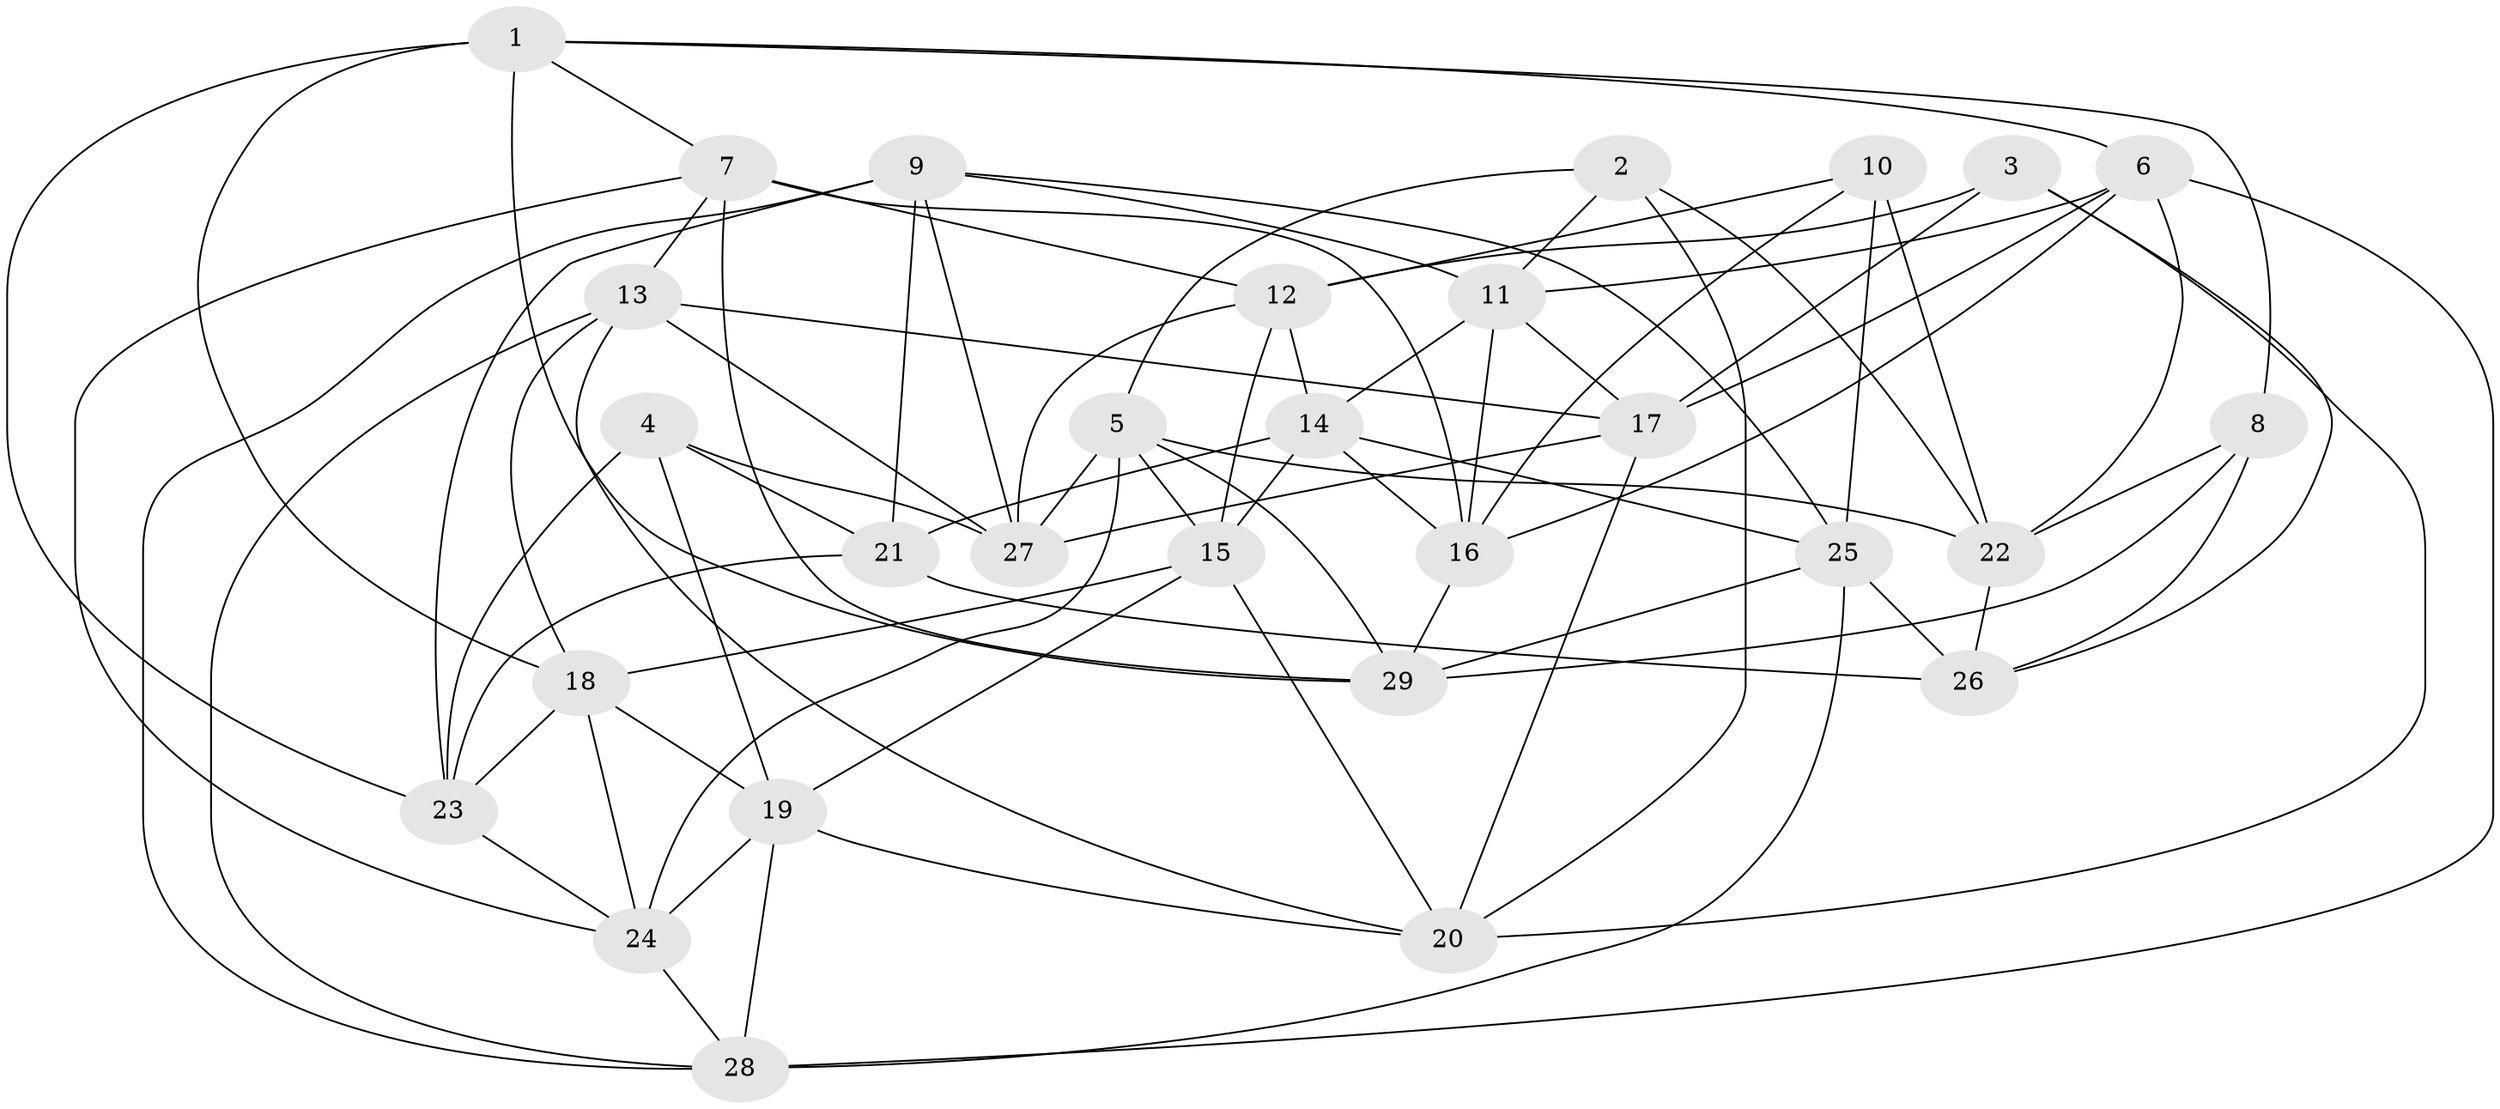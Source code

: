 // original degree distribution, {4: 1.0}
// Generated by graph-tools (version 1.1) at 2025/26/03/09/25 03:26:49]
// undirected, 29 vertices, 81 edges
graph export_dot {
graph [start="1"]
  node [color=gray90,style=filled];
  1;
  2;
  3;
  4;
  5;
  6;
  7;
  8;
  9;
  10;
  11;
  12;
  13;
  14;
  15;
  16;
  17;
  18;
  19;
  20;
  21;
  22;
  23;
  24;
  25;
  26;
  27;
  28;
  29;
  1 -- 6 [weight=1.0];
  1 -- 7 [weight=1.0];
  1 -- 8 [weight=1.0];
  1 -- 18 [weight=1.0];
  1 -- 23 [weight=1.0];
  1 -- 29 [weight=1.0];
  2 -- 5 [weight=1.0];
  2 -- 11 [weight=1.0];
  2 -- 20 [weight=1.0];
  2 -- 22 [weight=1.0];
  3 -- 12 [weight=1.0];
  3 -- 17 [weight=1.0];
  3 -- 20 [weight=1.0];
  3 -- 26 [weight=1.0];
  4 -- 19 [weight=1.0];
  4 -- 21 [weight=1.0];
  4 -- 23 [weight=1.0];
  4 -- 27 [weight=1.0];
  5 -- 15 [weight=1.0];
  5 -- 22 [weight=1.0];
  5 -- 24 [weight=1.0];
  5 -- 27 [weight=1.0];
  5 -- 29 [weight=1.0];
  6 -- 11 [weight=1.0];
  6 -- 16 [weight=1.0];
  6 -- 17 [weight=1.0];
  6 -- 22 [weight=1.0];
  6 -- 28 [weight=1.0];
  7 -- 12 [weight=1.0];
  7 -- 13 [weight=1.0];
  7 -- 16 [weight=1.0];
  7 -- 24 [weight=1.0];
  7 -- 29 [weight=1.0];
  8 -- 22 [weight=1.0];
  8 -- 26 [weight=1.0];
  8 -- 29 [weight=1.0];
  9 -- 11 [weight=1.0];
  9 -- 21 [weight=1.0];
  9 -- 23 [weight=1.0];
  9 -- 25 [weight=1.0];
  9 -- 27 [weight=1.0];
  9 -- 28 [weight=1.0];
  10 -- 12 [weight=1.0];
  10 -- 16 [weight=1.0];
  10 -- 22 [weight=1.0];
  10 -- 25 [weight=1.0];
  11 -- 14 [weight=1.0];
  11 -- 16 [weight=1.0];
  11 -- 17 [weight=1.0];
  12 -- 14 [weight=1.0];
  12 -- 15 [weight=1.0];
  12 -- 27 [weight=1.0];
  13 -- 17 [weight=1.0];
  13 -- 18 [weight=1.0];
  13 -- 20 [weight=1.0];
  13 -- 27 [weight=1.0];
  13 -- 28 [weight=1.0];
  14 -- 15 [weight=1.0];
  14 -- 16 [weight=1.0];
  14 -- 21 [weight=1.0];
  14 -- 25 [weight=1.0];
  15 -- 18 [weight=1.0];
  15 -- 19 [weight=1.0];
  15 -- 20 [weight=1.0];
  16 -- 29 [weight=1.0];
  17 -- 20 [weight=1.0];
  17 -- 27 [weight=1.0];
  18 -- 19 [weight=1.0];
  18 -- 23 [weight=1.0];
  18 -- 24 [weight=1.0];
  19 -- 20 [weight=1.0];
  19 -- 24 [weight=1.0];
  19 -- 28 [weight=1.0];
  21 -- 23 [weight=1.0];
  21 -- 26 [weight=2.0];
  22 -- 26 [weight=1.0];
  23 -- 24 [weight=1.0];
  24 -- 28 [weight=1.0];
  25 -- 26 [weight=1.0];
  25 -- 28 [weight=1.0];
  25 -- 29 [weight=1.0];
}
